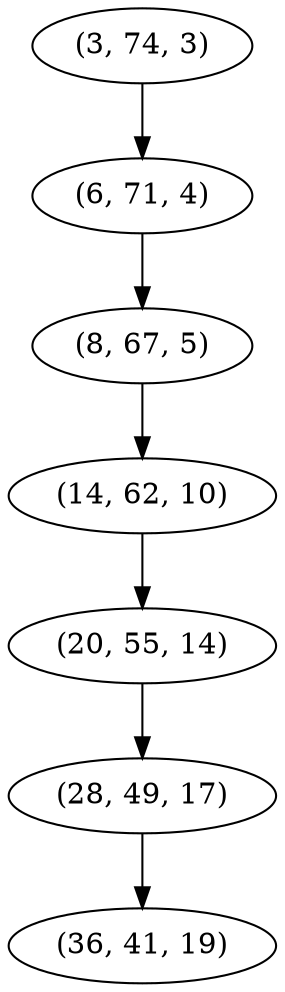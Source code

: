 digraph tree {
    "(3, 74, 3)";
    "(6, 71, 4)";
    "(8, 67, 5)";
    "(14, 62, 10)";
    "(20, 55, 14)";
    "(28, 49, 17)";
    "(36, 41, 19)";
    "(3, 74, 3)" -> "(6, 71, 4)";
    "(6, 71, 4)" -> "(8, 67, 5)";
    "(8, 67, 5)" -> "(14, 62, 10)";
    "(14, 62, 10)" -> "(20, 55, 14)";
    "(20, 55, 14)" -> "(28, 49, 17)";
    "(28, 49, 17)" -> "(36, 41, 19)";
}

